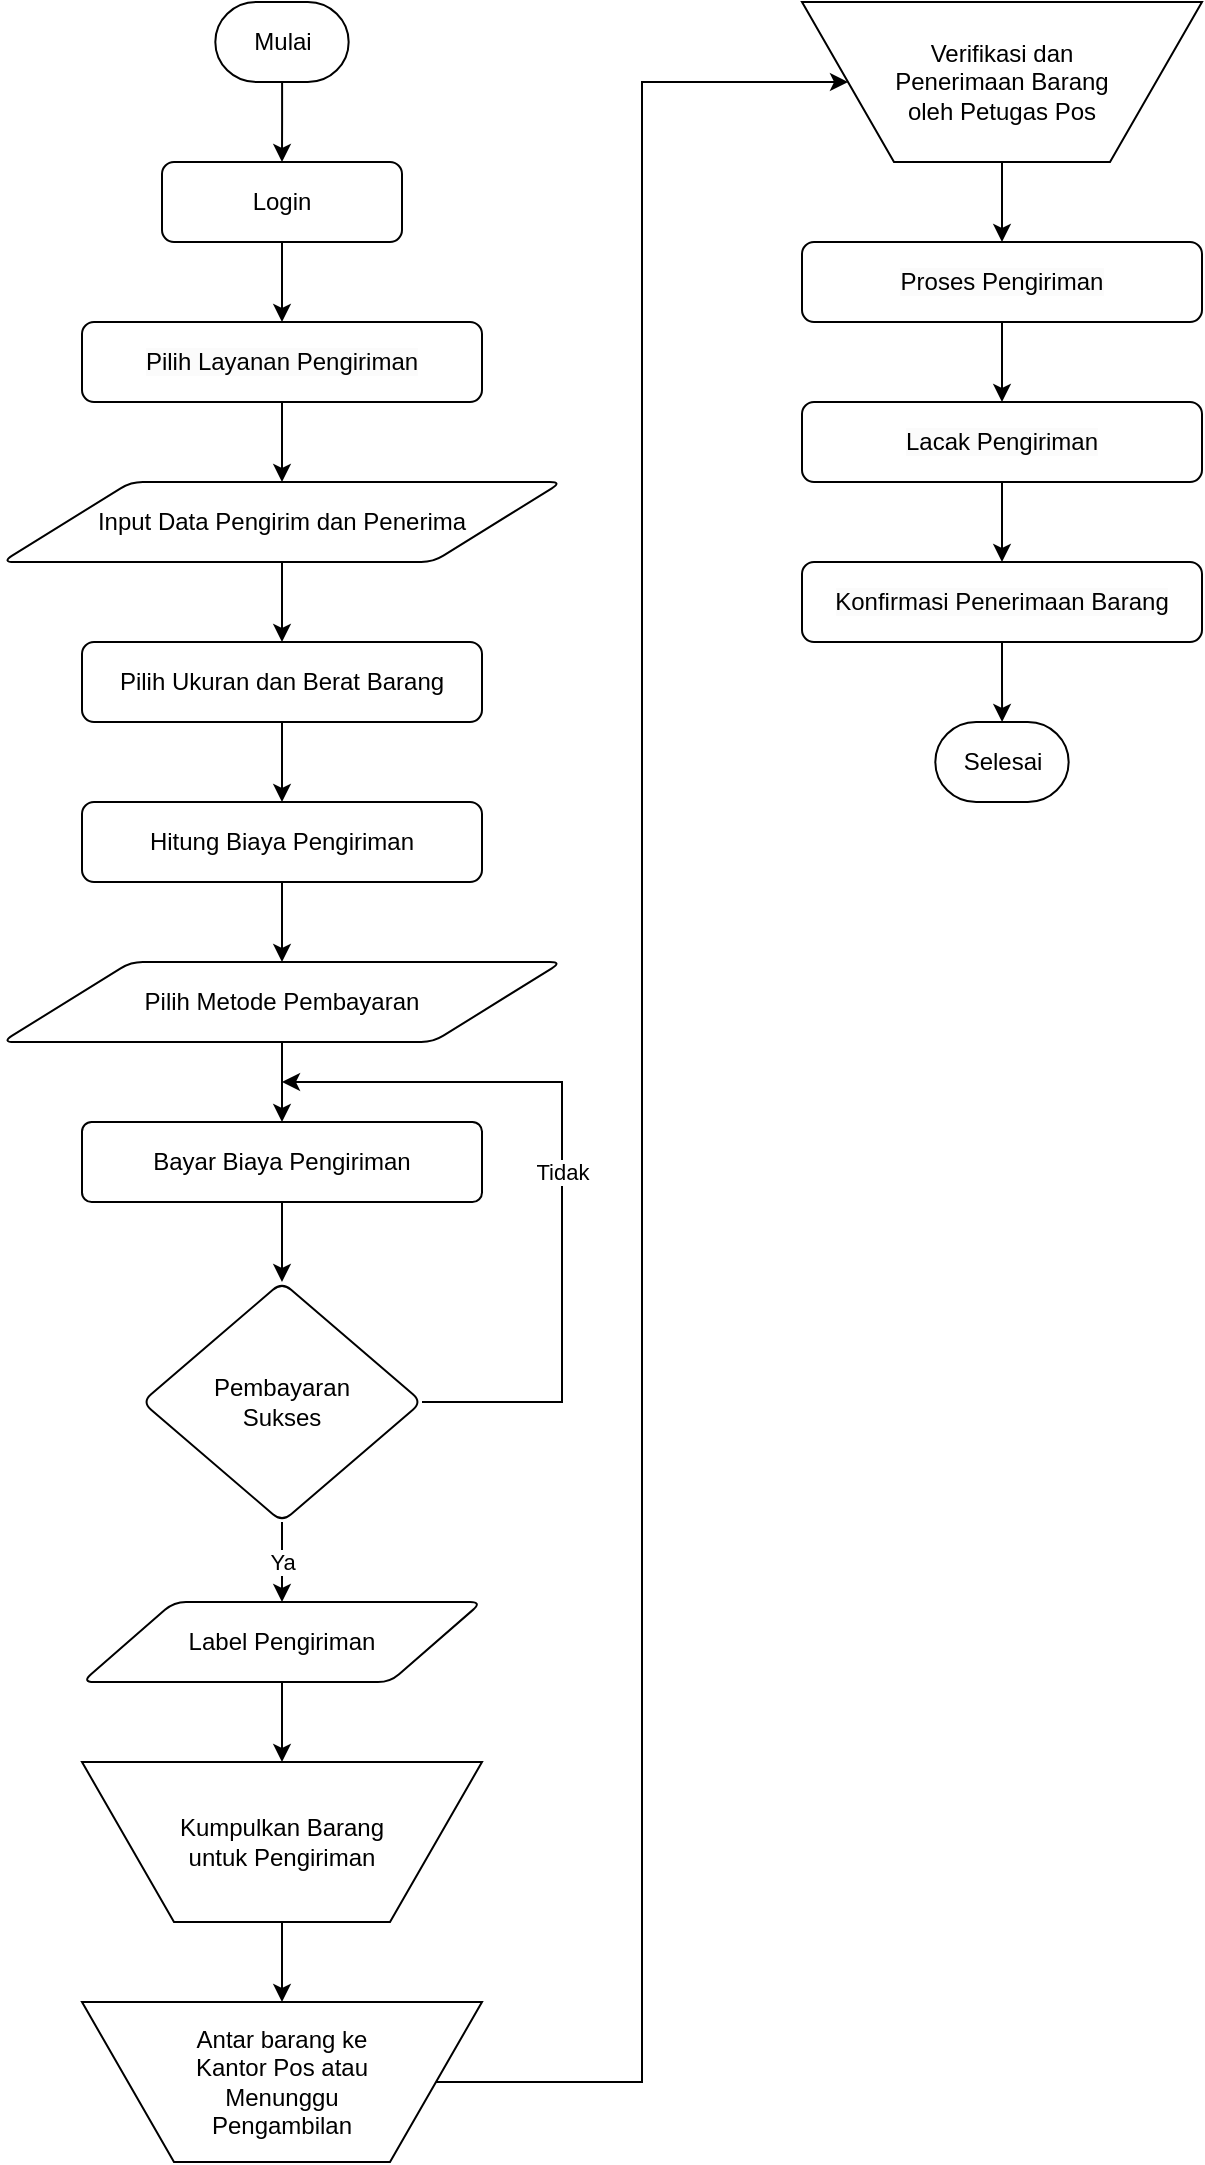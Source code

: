 <mxfile version="22.1.7" type="github">
  <diagram id="C5RBs43oDa-KdzZeNtuy" name="Page-1">
    <mxGraphModel dx="1090" dy="591" grid="1" gridSize="10" guides="1" tooltips="1" connect="1" arrows="1" fold="1" page="1" pageScale="1" pageWidth="827" pageHeight="1169" math="0" shadow="0">
      <root>
        <mxCell id="WIyWlLk6GJQsqaUBKTNV-0" />
        <mxCell id="WIyWlLk6GJQsqaUBKTNV-1" parent="WIyWlLk6GJQsqaUBKTNV-0" />
        <mxCell id="-2s8SgQ4iltVMkGu54WP-41" value="" style="edgeStyle=orthogonalEdgeStyle;rounded=0;orthogonalLoop=1;jettySize=auto;html=1;entryX=0.5;entryY=0;entryDx=0;entryDy=0;" edge="1" parent="WIyWlLk6GJQsqaUBKTNV-1" source="WIyWlLk6GJQsqaUBKTNV-3" target="-2s8SgQ4iltVMkGu54WP-52">
          <mxGeometry relative="1" as="geometry" />
        </mxCell>
        <mxCell id="WIyWlLk6GJQsqaUBKTNV-3" value="Login" style="rounded=1;whiteSpace=wrap;html=1;fontSize=12;glass=0;strokeWidth=1;shadow=0;" parent="WIyWlLk6GJQsqaUBKTNV-1" vertex="1">
          <mxGeometry x="160" y="120" width="120" height="40" as="geometry" />
        </mxCell>
        <mxCell id="-2s8SgQ4iltVMkGu54WP-40" value="" style="edgeStyle=orthogonalEdgeStyle;rounded=0;orthogonalLoop=1;jettySize=auto;html=1;" edge="1" parent="WIyWlLk6GJQsqaUBKTNV-1" source="-2s8SgQ4iltVMkGu54WP-2" target="WIyWlLk6GJQsqaUBKTNV-3">
          <mxGeometry relative="1" as="geometry" />
        </mxCell>
        <mxCell id="-2s8SgQ4iltVMkGu54WP-2" value="Mulai" style="strokeWidth=1;html=1;shape=mxgraph.flowchart.terminator;whiteSpace=wrap;" vertex="1" parent="WIyWlLk6GJQsqaUBKTNV-1">
          <mxGeometry x="186.66" y="40" width="66.67" height="40" as="geometry" />
        </mxCell>
        <mxCell id="-2s8SgQ4iltVMkGu54WP-18" value="" style="edgeStyle=orthogonalEdgeStyle;rounded=0;orthogonalLoop=1;jettySize=auto;html=1;entryX=0.5;entryY=0;entryDx=0;entryDy=0;" edge="1" parent="WIyWlLk6GJQsqaUBKTNV-1" source="-2s8SgQ4iltVMkGu54WP-11" target="-2s8SgQ4iltVMkGu54WP-21">
          <mxGeometry relative="1" as="geometry">
            <mxPoint x="220" y="520" as="targetPoint" />
          </mxGeometry>
        </mxCell>
        <mxCell id="-2s8SgQ4iltVMkGu54WP-11" value="Hitung Biaya Pengiriman" style="rounded=1;whiteSpace=wrap;html=1;fontSize=12;glass=0;strokeWidth=1;shadow=0;" vertex="1" parent="WIyWlLk6GJQsqaUBKTNV-1">
          <mxGeometry x="120" y="440" width="200" height="40" as="geometry" />
        </mxCell>
        <mxCell id="-2s8SgQ4iltVMkGu54WP-39" value="" style="edgeStyle=orthogonalEdgeStyle;rounded=0;orthogonalLoop=1;jettySize=auto;html=1;entryX=0.5;entryY=0;entryDx=0;entryDy=0;" edge="1" parent="WIyWlLk6GJQsqaUBKTNV-1" source="-2s8SgQ4iltVMkGu54WP-19" target="-2s8SgQ4iltVMkGu54WP-53">
          <mxGeometry relative="1" as="geometry" />
        </mxCell>
        <mxCell id="-2s8SgQ4iltVMkGu54WP-19" value="Input Data Pengirim dan Penerima" style="shape=parallelogram;html=1;strokeWidth=1;perimeter=parallelogramPerimeter;rounded=1;arcSize=12;size=0.23;whiteSpace=wrap;spacingLeft=0;spacingRight=0;" vertex="1" parent="WIyWlLk6GJQsqaUBKTNV-1">
          <mxGeometry x="80" y="280" width="280" height="40" as="geometry" />
        </mxCell>
        <mxCell id="-2s8SgQ4iltVMkGu54WP-24" value="" style="edgeStyle=orthogonalEdgeStyle;rounded=0;orthogonalLoop=1;jettySize=auto;html=1;" edge="1" parent="WIyWlLk6GJQsqaUBKTNV-1" source="-2s8SgQ4iltVMkGu54WP-21" target="-2s8SgQ4iltVMkGu54WP-23">
          <mxGeometry relative="1" as="geometry" />
        </mxCell>
        <mxCell id="-2s8SgQ4iltVMkGu54WP-21" value="Pilih Metode Pembayaran" style="shape=parallelogram;html=1;strokeWidth=1;perimeter=parallelogramPerimeter;rounded=1;arcSize=12;size=0.23;whiteSpace=wrap;" vertex="1" parent="WIyWlLk6GJQsqaUBKTNV-1">
          <mxGeometry x="80" y="520" width="280" height="40" as="geometry" />
        </mxCell>
        <mxCell id="-2s8SgQ4iltVMkGu54WP-28" value="" style="edgeStyle=orthogonalEdgeStyle;rounded=0;orthogonalLoop=1;jettySize=auto;html=1;" edge="1" parent="WIyWlLk6GJQsqaUBKTNV-1" source="-2s8SgQ4iltVMkGu54WP-23" target="-2s8SgQ4iltVMkGu54WP-27">
          <mxGeometry relative="1" as="geometry" />
        </mxCell>
        <mxCell id="-2s8SgQ4iltVMkGu54WP-23" value="Bayar Biaya Pengiriman" style="whiteSpace=wrap;html=1;strokeWidth=1;rounded=1;arcSize=12;" vertex="1" parent="WIyWlLk6GJQsqaUBKTNV-1">
          <mxGeometry x="120" y="600" width="200" height="40" as="geometry" />
        </mxCell>
        <mxCell id="-2s8SgQ4iltVMkGu54WP-43" value="" style="edgeStyle=orthogonalEdgeStyle;rounded=0;orthogonalLoop=1;jettySize=auto;html=1;exitX=0.5;exitY=1;exitDx=0;exitDy=0;" edge="1" parent="WIyWlLk6GJQsqaUBKTNV-1" source="-2s8SgQ4iltVMkGu54WP-45" target="-2s8SgQ4iltVMkGu54WP-42">
          <mxGeometry relative="1" as="geometry">
            <mxPoint x="220.0" y="880" as="sourcePoint" />
          </mxGeometry>
        </mxCell>
        <mxCell id="-2s8SgQ4iltVMkGu54WP-27" value="Pembayaran&lt;br&gt;Sukses" style="rhombus;whiteSpace=wrap;html=1;strokeWidth=1;rounded=1;arcSize=12;" vertex="1" parent="WIyWlLk6GJQsqaUBKTNV-1">
          <mxGeometry x="150" y="680" width="140" height="120" as="geometry" />
        </mxCell>
        <mxCell id="-2s8SgQ4iltVMkGu54WP-33" value="Ya" style="endArrow=classic;html=1;rounded=0;exitX=0.5;exitY=1;exitDx=0;exitDy=0;entryX=0.5;entryY=0;entryDx=0;entryDy=0;edgeStyle=orthogonalEdgeStyle;" edge="1" parent="WIyWlLk6GJQsqaUBKTNV-1" source="-2s8SgQ4iltVMkGu54WP-27" target="-2s8SgQ4iltVMkGu54WP-45">
          <mxGeometry relative="1" as="geometry">
            <mxPoint x="300" y="770" as="sourcePoint" />
            <mxPoint x="220.0" y="840" as="targetPoint" />
          </mxGeometry>
        </mxCell>
        <mxCell id="-2s8SgQ4iltVMkGu54WP-34" value="Ya" style="edgeLabel;resizable=0;html=1;align=center;verticalAlign=middle;" connectable="0" vertex="1" parent="-2s8SgQ4iltVMkGu54WP-33">
          <mxGeometry relative="1" as="geometry" />
        </mxCell>
        <mxCell id="-2s8SgQ4iltVMkGu54WP-36" value="Ya" style="endArrow=classic;html=1;rounded=0;exitX=1;exitY=0.5;exitDx=0;exitDy=0;edgeStyle=orthogonalEdgeStyle;" edge="1" parent="WIyWlLk6GJQsqaUBKTNV-1" source="-2s8SgQ4iltVMkGu54WP-27">
          <mxGeometry relative="1" as="geometry">
            <mxPoint x="230" y="810" as="sourcePoint" />
            <mxPoint x="220" y="580" as="targetPoint" />
            <Array as="points">
              <mxPoint x="360" y="740" />
              <mxPoint x="360" y="580" />
            </Array>
          </mxGeometry>
        </mxCell>
        <mxCell id="-2s8SgQ4iltVMkGu54WP-37" value="Tidak" style="edgeLabel;resizable=0;html=1;align=center;verticalAlign=middle;" connectable="0" vertex="1" parent="-2s8SgQ4iltVMkGu54WP-36">
          <mxGeometry relative="1" as="geometry" />
        </mxCell>
        <mxCell id="-2s8SgQ4iltVMkGu54WP-51" value="" style="edgeStyle=orthogonalEdgeStyle;rounded=0;orthogonalLoop=1;jettySize=auto;html=1;entryX=0;entryY=0.5;entryDx=0;entryDy=0;exitX=1;exitY=0.5;exitDx=0;exitDy=0;" edge="1" parent="WIyWlLk6GJQsqaUBKTNV-1" source="-2s8SgQ4iltVMkGu54WP-56" target="-2s8SgQ4iltVMkGu54WP-50">
          <mxGeometry relative="1" as="geometry">
            <Array as="points">
              <mxPoint x="400" y="1080" />
              <mxPoint x="400" y="80" />
            </Array>
          </mxGeometry>
        </mxCell>
        <mxCell id="-2s8SgQ4iltVMkGu54WP-57" value="" style="edgeStyle=orthogonalEdgeStyle;rounded=0;orthogonalLoop=1;jettySize=auto;html=1;" edge="1" parent="WIyWlLk6GJQsqaUBKTNV-1" source="-2s8SgQ4iltVMkGu54WP-42" target="-2s8SgQ4iltVMkGu54WP-56">
          <mxGeometry relative="1" as="geometry" />
        </mxCell>
        <mxCell id="-2s8SgQ4iltVMkGu54WP-42" value="Kumpulkan Barang untuk Pengiriman" style="verticalLabelPosition=middle;verticalAlign=middle;html=1;shape=trapezoid;perimeter=trapezoidPerimeter;whiteSpace=wrap;size=0.23;arcSize=10;flipV=1;labelPosition=center;align=center;spacingLeft=40;spacingRight=40;" vertex="1" parent="WIyWlLk6GJQsqaUBKTNV-1">
          <mxGeometry x="120" y="920" width="200" height="80" as="geometry" />
        </mxCell>
        <mxCell id="-2s8SgQ4iltVMkGu54WP-45" value="Label Pengiriman" style="shape=parallelogram;html=1;strokeWidth=1;perimeter=parallelogramPerimeter;rounded=1;arcSize=12;size=0.23;whiteSpace=wrap;" vertex="1" parent="WIyWlLk6GJQsqaUBKTNV-1">
          <mxGeometry x="120" y="840" width="200" height="40" as="geometry" />
        </mxCell>
        <mxCell id="-2s8SgQ4iltVMkGu54WP-59" value="" style="edgeStyle=orthogonalEdgeStyle;rounded=0;orthogonalLoop=1;jettySize=auto;html=1;" edge="1" parent="WIyWlLk6GJQsqaUBKTNV-1" source="-2s8SgQ4iltVMkGu54WP-50" target="-2s8SgQ4iltVMkGu54WP-58">
          <mxGeometry relative="1" as="geometry" />
        </mxCell>
        <mxCell id="-2s8SgQ4iltVMkGu54WP-50" value="Verifikasi dan Penerimaan Barang oleh Petugas Pos" style="verticalLabelPosition=middle;verticalAlign=middle;html=1;shape=trapezoid;perimeter=trapezoidPerimeter;whiteSpace=wrap;size=0.23;arcSize=10;flipV=1;labelPosition=center;align=center;spacingLeft=40;spacingRight=40;" vertex="1" parent="WIyWlLk6GJQsqaUBKTNV-1">
          <mxGeometry x="480" y="40" width="200" height="80" as="geometry" />
        </mxCell>
        <mxCell id="-2s8SgQ4iltVMkGu54WP-54" value="" style="edgeStyle=orthogonalEdgeStyle;rounded=0;orthogonalLoop=1;jettySize=auto;html=1;" edge="1" parent="WIyWlLk6GJQsqaUBKTNV-1" source="-2s8SgQ4iltVMkGu54WP-52" target="-2s8SgQ4iltVMkGu54WP-19">
          <mxGeometry relative="1" as="geometry" />
        </mxCell>
        <mxCell id="-2s8SgQ4iltVMkGu54WP-52" value="&lt;span style=&quot;color: rgb(0, 0, 0); font-family: Helvetica; font-size: 12px; font-style: normal; font-variant-ligatures: normal; font-variant-caps: normal; font-weight: 400; letter-spacing: normal; orphans: 2; text-align: center; text-indent: 0px; text-transform: none; widows: 2; word-spacing: 0px; -webkit-text-stroke-width: 0px; background-color: rgb(251, 251, 251); text-decoration-thickness: initial; text-decoration-style: initial; text-decoration-color: initial; float: none; display: inline !important;&quot;&gt;Pilih Layanan Pengiriman&lt;/span&gt;" style="rounded=1;whiteSpace=wrap;html=1;fontSize=12;glass=0;strokeWidth=1;shadow=0;" vertex="1" parent="WIyWlLk6GJQsqaUBKTNV-1">
          <mxGeometry x="120" y="200" width="200" height="40" as="geometry" />
        </mxCell>
        <mxCell id="-2s8SgQ4iltVMkGu54WP-55" value="" style="edgeStyle=orthogonalEdgeStyle;rounded=0;orthogonalLoop=1;jettySize=auto;html=1;" edge="1" parent="WIyWlLk6GJQsqaUBKTNV-1" source="-2s8SgQ4iltVMkGu54WP-53" target="-2s8SgQ4iltVMkGu54WP-11">
          <mxGeometry relative="1" as="geometry" />
        </mxCell>
        <mxCell id="-2s8SgQ4iltVMkGu54WP-53" value="Pilih Ukuran dan Berat Barang" style="rounded=1;whiteSpace=wrap;html=1;fontSize=12;glass=0;strokeWidth=1;shadow=0;" vertex="1" parent="WIyWlLk6GJQsqaUBKTNV-1">
          <mxGeometry x="120" y="360" width="200" height="40" as="geometry" />
        </mxCell>
        <mxCell id="-2s8SgQ4iltVMkGu54WP-56" value="Antar barang ke Kantor Pos atau Menunggu Pengambilan" style="verticalLabelPosition=middle;verticalAlign=middle;html=1;shape=trapezoid;perimeter=trapezoidPerimeter;whiteSpace=wrap;size=0.23;arcSize=10;flipV=1;labelPosition=center;align=center;spacingLeft=40;spacingRight=40;" vertex="1" parent="WIyWlLk6GJQsqaUBKTNV-1">
          <mxGeometry x="120" y="1040" width="200" height="80" as="geometry" />
        </mxCell>
        <mxCell id="-2s8SgQ4iltVMkGu54WP-61" value="" style="edgeStyle=orthogonalEdgeStyle;rounded=0;orthogonalLoop=1;jettySize=auto;html=1;" edge="1" parent="WIyWlLk6GJQsqaUBKTNV-1" source="-2s8SgQ4iltVMkGu54WP-58" target="-2s8SgQ4iltVMkGu54WP-60">
          <mxGeometry relative="1" as="geometry" />
        </mxCell>
        <mxCell id="-2s8SgQ4iltVMkGu54WP-58" value="&lt;span style=&quot;color: rgb(0, 0, 0); font-family: Helvetica; font-size: 12px; font-style: normal; font-variant-ligatures: normal; font-variant-caps: normal; font-weight: 400; letter-spacing: normal; orphans: 2; text-align: center; text-indent: 0px; text-transform: none; widows: 2; word-spacing: 0px; -webkit-text-stroke-width: 0px; background-color: rgb(251, 251, 251); text-decoration-thickness: initial; text-decoration-style: initial; text-decoration-color: initial; float: none; display: inline !important;&quot;&gt;Proses Pengiriman&lt;/span&gt;" style="rounded=1;whiteSpace=wrap;html=1;fontSize=12;glass=0;strokeWidth=1;shadow=0;" vertex="1" parent="WIyWlLk6GJQsqaUBKTNV-1">
          <mxGeometry x="480" y="160" width="200" height="40" as="geometry" />
        </mxCell>
        <mxCell id="-2s8SgQ4iltVMkGu54WP-63" value="" style="edgeStyle=orthogonalEdgeStyle;rounded=0;orthogonalLoop=1;jettySize=auto;html=1;" edge="1" parent="WIyWlLk6GJQsqaUBKTNV-1" source="-2s8SgQ4iltVMkGu54WP-60" target="-2s8SgQ4iltVMkGu54WP-62">
          <mxGeometry relative="1" as="geometry" />
        </mxCell>
        <mxCell id="-2s8SgQ4iltVMkGu54WP-60" value="&lt;span style=&quot;color: rgb(0, 0, 0); font-family: Helvetica; font-size: 12px; font-style: normal; font-variant-ligatures: normal; font-variant-caps: normal; font-weight: 400; letter-spacing: normal; orphans: 2; text-align: center; text-indent: 0px; text-transform: none; widows: 2; word-spacing: 0px; -webkit-text-stroke-width: 0px; background-color: rgb(251, 251, 251); text-decoration-thickness: initial; text-decoration-style: initial; text-decoration-color: initial; float: none; display: inline !important;&quot;&gt;Lacak Pengiriman&lt;/span&gt;" style="rounded=1;whiteSpace=wrap;html=1;fontSize=12;glass=0;strokeWidth=1;shadow=0;" vertex="1" parent="WIyWlLk6GJQsqaUBKTNV-1">
          <mxGeometry x="480" y="240" width="200" height="40" as="geometry" />
        </mxCell>
        <mxCell id="-2s8SgQ4iltVMkGu54WP-65" value="" style="edgeStyle=orthogonalEdgeStyle;rounded=0;orthogonalLoop=1;jettySize=auto;html=1;" edge="1" parent="WIyWlLk6GJQsqaUBKTNV-1" source="-2s8SgQ4iltVMkGu54WP-62" target="-2s8SgQ4iltVMkGu54WP-64">
          <mxGeometry relative="1" as="geometry" />
        </mxCell>
        <mxCell id="-2s8SgQ4iltVMkGu54WP-62" value="&lt;span style=&quot;color: rgb(0, 0, 0); font-family: Helvetica; font-size: 12px; font-style: normal; font-variant-ligatures: normal; font-variant-caps: normal; font-weight: 400; letter-spacing: normal; orphans: 2; text-align: center; text-indent: 0px; text-transform: none; widows: 2; word-spacing: 0px; -webkit-text-stroke-width: 0px; background-color: rgb(251, 251, 251); text-decoration-thickness: initial; text-decoration-style: initial; text-decoration-color: initial; float: none; display: inline !important;&quot;&gt;Konfirmasi Penerimaan Barang&lt;/span&gt;" style="rounded=1;whiteSpace=wrap;html=1;fontSize=12;glass=0;strokeWidth=1;shadow=0;" vertex="1" parent="WIyWlLk6GJQsqaUBKTNV-1">
          <mxGeometry x="480" y="320" width="200" height="40" as="geometry" />
        </mxCell>
        <mxCell id="-2s8SgQ4iltVMkGu54WP-64" value="Selesai" style="strokeWidth=1;html=1;shape=mxgraph.flowchart.terminator;whiteSpace=wrap;" vertex="1" parent="WIyWlLk6GJQsqaUBKTNV-1">
          <mxGeometry x="546.66" y="400" width="66.67" height="40" as="geometry" />
        </mxCell>
      </root>
    </mxGraphModel>
  </diagram>
</mxfile>
